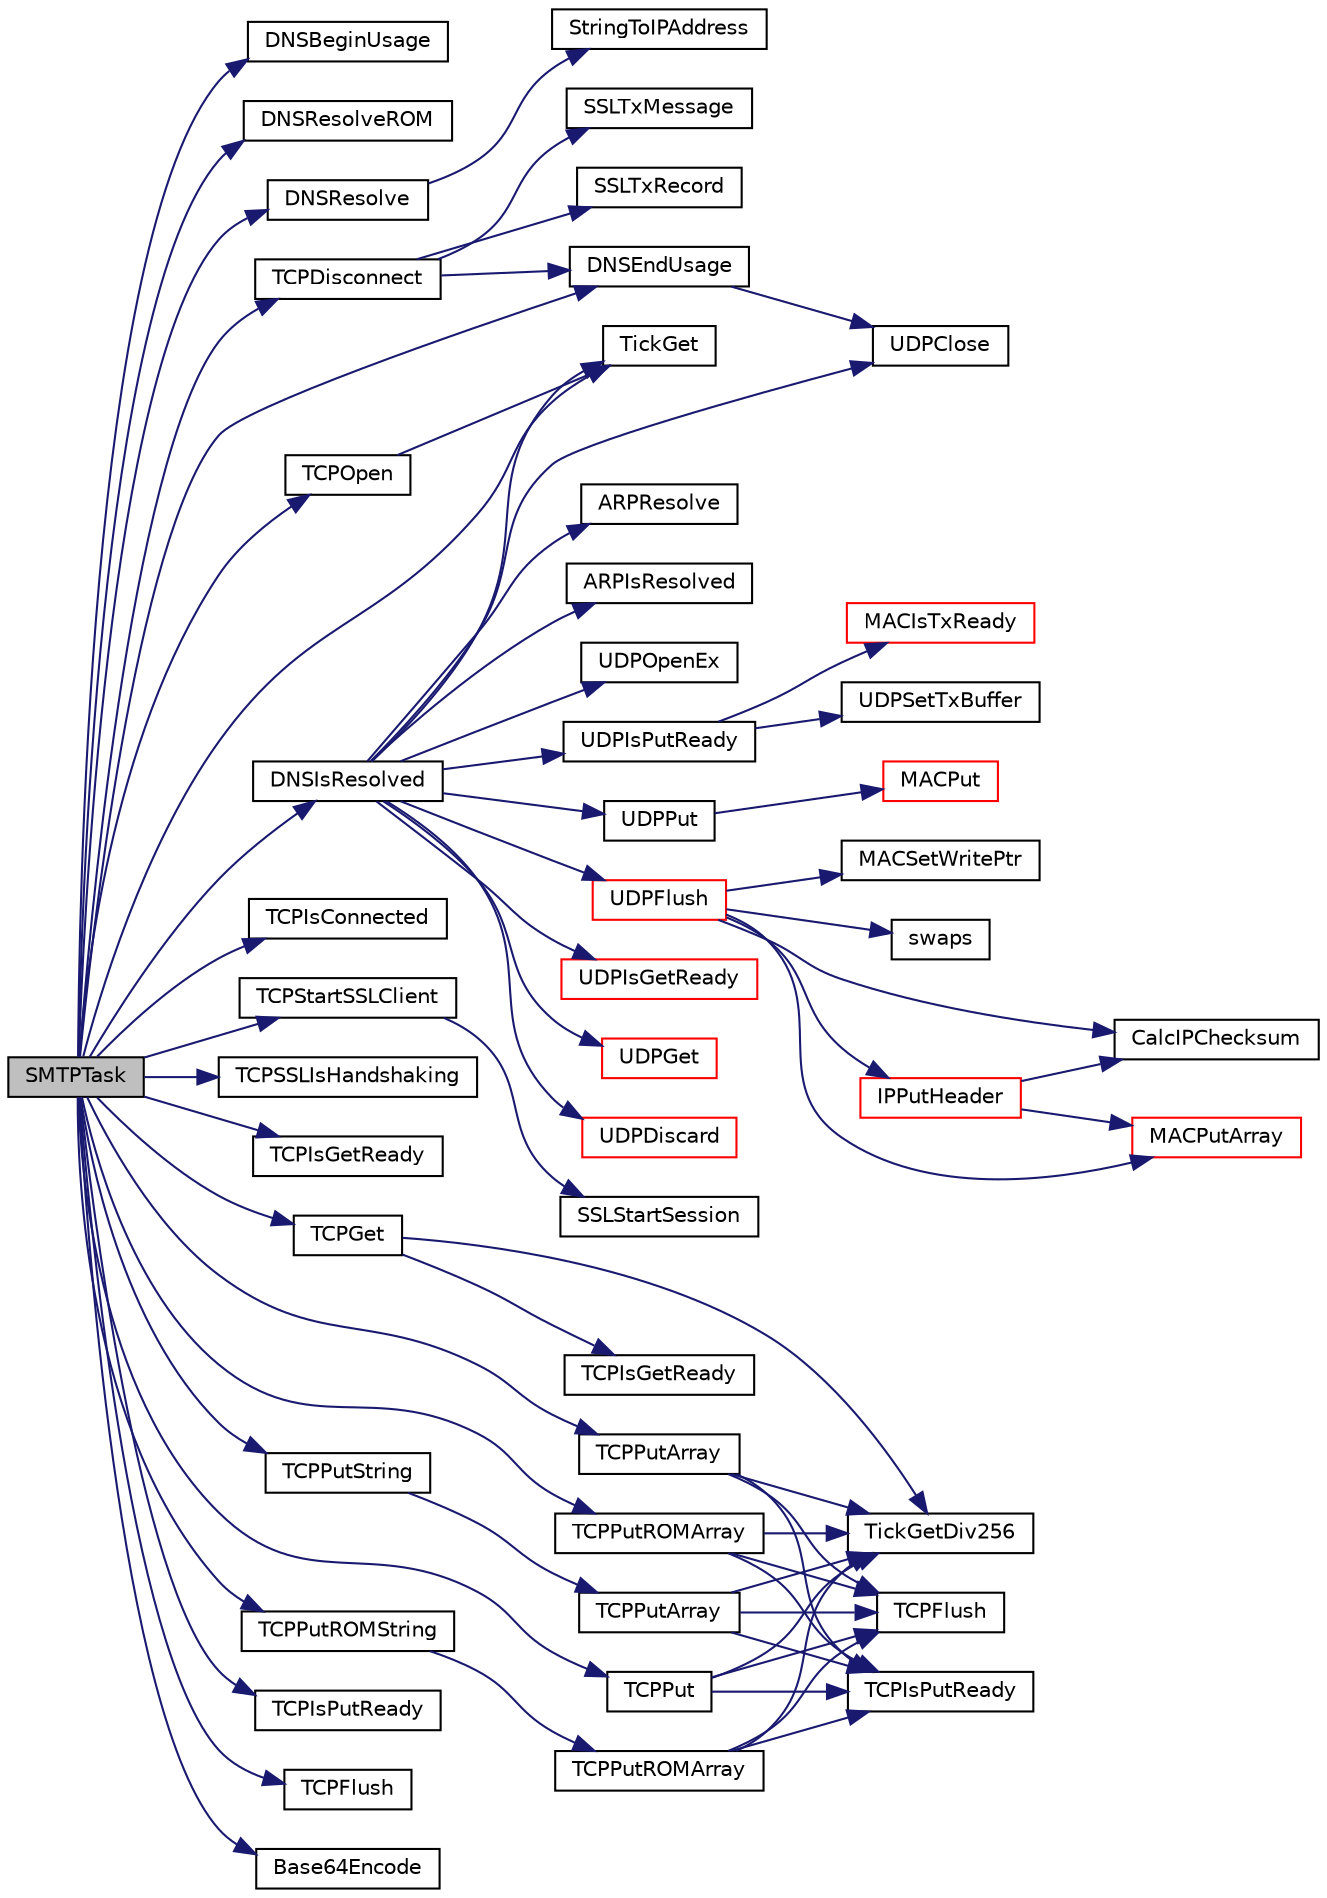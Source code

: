 digraph "SMTPTask"
{
  edge [fontname="Helvetica",fontsize="10",labelfontname="Helvetica",labelfontsize="10"];
  node [fontname="Helvetica",fontsize="10",shape=record];
  rankdir="LR";
  Node1 [label="SMTPTask",height=0.2,width=0.4,color="black", fillcolor="grey75", style="filled", fontcolor="black"];
  Node1 -> Node2 [color="midnightblue",fontsize="10",style="solid"];
  Node2 [label="DNSBeginUsage",height=0.2,width=0.4,color="black", fillcolor="white", style="filled",URL="$_d_n_s_8h.html#a6d90f550f52f1e548b4db225a844e7e3"];
  Node1 -> Node3 [color="midnightblue",fontsize="10",style="solid"];
  Node3 [label="DNSResolveROM",height=0.2,width=0.4,color="black", fillcolor="white", style="filled",URL="$_d_n_s_8h.html#af437c76bc5d24f46a06064cfaef1c84a"];
  Node1 -> Node4 [color="midnightblue",fontsize="10",style="solid"];
  Node4 [label="DNSResolve",height=0.2,width=0.4,color="black", fillcolor="white", style="filled",URL="$_d_n_s_8h.html#a86421bea342691fd5a4451ba0e114ac1"];
  Node4 -> Node5 [color="midnightblue",fontsize="10",style="solid"];
  Node5 [label="StringToIPAddress",height=0.2,width=0.4,color="black", fillcolor="white", style="filled",URL="$_helpers_8h.html#a63d18fd1e058bbb10a115a407393b619"];
  Node1 -> Node6 [color="midnightblue",fontsize="10",style="solid"];
  Node6 [label="DNSEndUsage",height=0.2,width=0.4,color="black", fillcolor="white", style="filled",URL="$_d_n_s_8h.html#a27e8ba4b66a0d78061be23911cd3a426"];
  Node6 -> Node7 [color="midnightblue",fontsize="10",style="solid"];
  Node7 [label="UDPClose",height=0.2,width=0.4,color="black", fillcolor="white", style="filled",URL="$_u_d_p_8h.html#ab324430d82f92d41aec441f45ddf7d0f"];
  Node1 -> Node8 [color="midnightblue",fontsize="10",style="solid"];
  Node8 [label="TickGet",height=0.2,width=0.4,color="black", fillcolor="white", style="filled",URL="$_tick_8h.html#a035d1d3f8afdca7abedf588ee1b20af0"];
  Node1 -> Node9 [color="midnightblue",fontsize="10",style="solid"];
  Node9 [label="DNSIsResolved",height=0.2,width=0.4,color="black", fillcolor="white", style="filled",URL="$_d_n_s_8h.html#a7568a1a127a88a9b1aa4d34abbd19b53"];
  Node9 -> Node10 [color="midnightblue",fontsize="10",style="solid"];
  Node10 [label="ARPResolve",height=0.2,width=0.4,color="black", fillcolor="white", style="filled",URL="$_a_r_p_8h.html#aa58da534afc0a0b8d9c87d7ec6a7c599"];
  Node9 -> Node8 [color="midnightblue",fontsize="10",style="solid"];
  Node9 -> Node11 [color="midnightblue",fontsize="10",style="solid"];
  Node11 [label="ARPIsResolved",height=0.2,width=0.4,color="black", fillcolor="white", style="filled",URL="$_a_r_p_8h.html#ab6db95d6f77786a0e13c0bda086c958a"];
  Node9 -> Node12 [color="midnightblue",fontsize="10",style="solid"];
  Node12 [label="UDPOpenEx",height=0.2,width=0.4,color="black", fillcolor="white", style="filled",URL="$_u_d_p_8h.html#ae5069afb0cda35b9a306dcb37f222822"];
  Node9 -> Node13 [color="midnightblue",fontsize="10",style="solid"];
  Node13 [label="UDPIsPutReady",height=0.2,width=0.4,color="black", fillcolor="white", style="filled",URL="$_u_d_p_8h.html#a8a80f5aa86eba6a6b09cb1a0eb7f01cb"];
  Node13 -> Node14 [color="midnightblue",fontsize="10",style="solid"];
  Node14 [label="MACIsTxReady",height=0.2,width=0.4,color="red", fillcolor="white", style="filled",URL="$_m_a_c_8h.html#a99937ac52db1a95f86ca59779640bcbe"];
  Node13 -> Node15 [color="midnightblue",fontsize="10",style="solid"];
  Node15 [label="UDPSetTxBuffer",height=0.2,width=0.4,color="black", fillcolor="white", style="filled",URL="$_u_d_p_8c.html#a7cf79fb1794e17d66e3e960dba97097b"];
  Node9 -> Node16 [color="midnightblue",fontsize="10",style="solid"];
  Node16 [label="UDPPut",height=0.2,width=0.4,color="black", fillcolor="white", style="filled",URL="$_u_d_p_8h.html#aa31511e0818a730f9a335d2349081d94"];
  Node16 -> Node17 [color="midnightblue",fontsize="10",style="solid"];
  Node17 [label="MACPut",height=0.2,width=0.4,color="red", fillcolor="white", style="filled",URL="$_m_a_c_8h.html#a9a1910d847af55acbfd90ef175be44b9"];
  Node9 -> Node18 [color="midnightblue",fontsize="10",style="solid"];
  Node18 [label="UDPFlush",height=0.2,width=0.4,color="red", fillcolor="white", style="filled",URL="$_u_d_p_8h.html#a6a60054cd55ad4d0e70b78f8083a39bd"];
  Node18 -> Node19 [color="midnightblue",fontsize="10",style="solid"];
  Node19 [label="swaps",height=0.2,width=0.4,color="black", fillcolor="white", style="filled",URL="$_helpers_8h.html#add09104747ab0b189bcd8137ab2458ea"];
  Node18 -> Node20 [color="midnightblue",fontsize="10",style="solid"];
  Node20 [label="CalcIPChecksum",height=0.2,width=0.4,color="black", fillcolor="white", style="filled",URL="$_helpers_8h.html#a9274752ec58a3cc6b2a9518a6e417fc3"];
  Node18 -> Node21 [color="midnightblue",fontsize="10",style="solid"];
  Node21 [label="MACSetWritePtr",height=0.2,width=0.4,color="black", fillcolor="white", style="filled",URL="$_m_a_c_8h.html#a76abcd85736be75ac9dee35b573bb90d"];
  Node18 -> Node22 [color="midnightblue",fontsize="10",style="solid"];
  Node22 [label="IPPutHeader",height=0.2,width=0.4,color="red", fillcolor="white", style="filled",URL="$_i_p_8h.html#ad3bcc7a7c328bc6435c97646a25d21f0"];
  Node22 -> Node20 [color="midnightblue",fontsize="10",style="solid"];
  Node22 -> Node23 [color="midnightblue",fontsize="10",style="solid"];
  Node23 [label="MACPutArray",height=0.2,width=0.4,color="red", fillcolor="white", style="filled",URL="$_m_a_c_8h.html#a87a779bb5e5f2c7ffc444f52d696efa2"];
  Node18 -> Node23 [color="midnightblue",fontsize="10",style="solid"];
  Node9 -> Node24 [color="midnightblue",fontsize="10",style="solid"];
  Node24 [label="UDPIsGetReady",height=0.2,width=0.4,color="red", fillcolor="white", style="filled",URL="$_u_d_p_8h.html#ae6cafd8670068265c3d9d921cd7e0675"];
  Node9 -> Node25 [color="midnightblue",fontsize="10",style="solid"];
  Node25 [label="UDPGet",height=0.2,width=0.4,color="red", fillcolor="white", style="filled",URL="$_u_d_p_8h.html#a4292b49f8ba04393a7b301123108613c"];
  Node9 -> Node26 [color="midnightblue",fontsize="10",style="solid"];
  Node26 [label="UDPDiscard",height=0.2,width=0.4,color="red", fillcolor="white", style="filled",URL="$_u_d_p_8h.html#a92198dc6ba0ef28c7ec35eefc2120a85"];
  Node9 -> Node7 [color="midnightblue",fontsize="10",style="solid"];
  Node1 -> Node27 [color="midnightblue",fontsize="10",style="solid"];
  Node27 [label="TCPOpen",height=0.2,width=0.4,color="black", fillcolor="white", style="filled",URL="$_t_c_p_8h.html#a7b763068bda0dba69136cc2f9ed88aa9"];
  Node27 -> Node8 [color="midnightblue",fontsize="10",style="solid"];
  Node1 -> Node28 [color="midnightblue",fontsize="10",style="solid"];
  Node28 [label="TCPIsConnected",height=0.2,width=0.4,color="black", fillcolor="white", style="filled",URL="$_t_c_p_8h.html#afd4cf67bce7972d9e528bc05bcabc226"];
  Node1 -> Node29 [color="midnightblue",fontsize="10",style="solid"];
  Node29 [label="TCPStartSSLClient",height=0.2,width=0.4,color="black", fillcolor="white", style="filled",URL="$_t_c_p_8h.html#aa6f006c76da3ced9d0d46f2d2537198a"];
  Node29 -> Node30 [color="midnightblue",fontsize="10",style="solid"];
  Node30 [label="SSLStartSession",height=0.2,width=0.4,color="black", fillcolor="white", style="filled",URL="$_s_s_l_8h.html#a6e3cd6655fc5dd8120ba7b51085c5ae0"];
  Node1 -> Node31 [color="midnightblue",fontsize="10",style="solid"];
  Node31 [label="TCPSSLIsHandshaking",height=0.2,width=0.4,color="black", fillcolor="white", style="filled",URL="$_t_c_p_8h.html#abe7ba29a2e4d1993e906baa1c8eee785"];
  Node1 -> Node32 [color="midnightblue",fontsize="10",style="solid"];
  Node32 [label="TCPIsGetReady",height=0.2,width=0.4,color="black", fillcolor="white", style="filled",URL="$_t_c_p_8h.html#a9fbb66288f62395d4b85180958dc3f85"];
  Node1 -> Node33 [color="midnightblue",fontsize="10",style="solid"];
  Node33 [label="TCPGet",height=0.2,width=0.4,color="black", fillcolor="white", style="filled",URL="$_t_c_p_8h.html#a6a2c177c65bf1d1a9df118ba3c927088"];
  Node33 -> Node34 [color="midnightblue",fontsize="10",style="solid"];
  Node34 [label="TCPIsGetReady",height=0.2,width=0.4,color="black", fillcolor="white", style="filled",URL="$_t_c_p_8c.html#a9fbb66288f62395d4b85180958dc3f85"];
  Node33 -> Node35 [color="midnightblue",fontsize="10",style="solid"];
  Node35 [label="TickGetDiv256",height=0.2,width=0.4,color="black", fillcolor="white", style="filled",URL="$_tick_8h.html#a8f71f847e48f802c831fb86c7fb8326a"];
  Node1 -> Node36 [color="midnightblue",fontsize="10",style="solid"];
  Node36 [label="TCPIsPutReady",height=0.2,width=0.4,color="black", fillcolor="white", style="filled",URL="$_t_c_p_8h.html#a10e1123d9bd8d1d94a6b9e10c2e8176c"];
  Node1 -> Node37 [color="midnightblue",fontsize="10",style="solid"];
  Node37 [label="TCPPutROMString",height=0.2,width=0.4,color="black", fillcolor="white", style="filled",URL="$_t_c_p_8h.html#acd403ab0bd5ee4808c8fe86213b1192f"];
  Node37 -> Node38 [color="midnightblue",fontsize="10",style="solid"];
  Node38 [label="TCPPutROMArray",height=0.2,width=0.4,color="black", fillcolor="white", style="filled",URL="$_t_c_p_8c.html#a78d22c72df366276a2ed1908e2337093"];
  Node38 -> Node39 [color="midnightblue",fontsize="10",style="solid"];
  Node39 [label="TCPIsPutReady",height=0.2,width=0.4,color="black", fillcolor="white", style="filled",URL="$_t_c_p_8c.html#a10e1123d9bd8d1d94a6b9e10c2e8176c"];
  Node38 -> Node40 [color="midnightblue",fontsize="10",style="solid"];
  Node40 [label="TCPFlush",height=0.2,width=0.4,color="black", fillcolor="white", style="filled",URL="$_t_c_p_8c.html#a01c3ec541c50e1d0422f8b6e26e8a25b"];
  Node38 -> Node35 [color="midnightblue",fontsize="10",style="solid"];
  Node1 -> Node41 [color="midnightblue",fontsize="10",style="solid"];
  Node41 [label="TCPFlush",height=0.2,width=0.4,color="black", fillcolor="white", style="filled",URL="$_t_c_p_8h.html#a01c3ec541c50e1d0422f8b6e26e8a25b"];
  Node1 -> Node42 [color="midnightblue",fontsize="10",style="solid"];
  Node42 [label="Base64Encode",height=0.2,width=0.4,color="black", fillcolor="white", style="filled",URL="$_helpers_8h.html#a169466750a3d507f735dc7a9a42091e0"];
  Node1 -> Node43 [color="midnightblue",fontsize="10",style="solid"];
  Node43 [label="TCPPutArray",height=0.2,width=0.4,color="black", fillcolor="white", style="filled",URL="$_t_c_p_8h.html#a4a136ac435439c2ec4eddf4b547f29c6"];
  Node43 -> Node39 [color="midnightblue",fontsize="10",style="solid"];
  Node43 -> Node40 [color="midnightblue",fontsize="10",style="solid"];
  Node43 -> Node35 [color="midnightblue",fontsize="10",style="solid"];
  Node1 -> Node44 [color="midnightblue",fontsize="10",style="solid"];
  Node44 [label="TCPPutROMArray",height=0.2,width=0.4,color="black", fillcolor="white", style="filled",URL="$_t_c_p_8h.html#a56d29129d5f928c803edbf34fdc31d01"];
  Node44 -> Node39 [color="midnightblue",fontsize="10",style="solid"];
  Node44 -> Node40 [color="midnightblue",fontsize="10",style="solid"];
  Node44 -> Node35 [color="midnightblue",fontsize="10",style="solid"];
  Node1 -> Node45 [color="midnightblue",fontsize="10",style="solid"];
  Node45 [label="TCPPutString",height=0.2,width=0.4,color="black", fillcolor="white", style="filled",URL="$_t_c_p_8h.html#a5d7346fc0457f4ccec99236c8e49e91d"];
  Node45 -> Node46 [color="midnightblue",fontsize="10",style="solid"];
  Node46 [label="TCPPutArray",height=0.2,width=0.4,color="black", fillcolor="white", style="filled",URL="$_t_c_p_8c.html#af1873020d1122b2f2c79e8c2f590fe19"];
  Node46 -> Node39 [color="midnightblue",fontsize="10",style="solid"];
  Node46 -> Node40 [color="midnightblue",fontsize="10",style="solid"];
  Node46 -> Node35 [color="midnightblue",fontsize="10",style="solid"];
  Node1 -> Node47 [color="midnightblue",fontsize="10",style="solid"];
  Node47 [label="TCPPut",height=0.2,width=0.4,color="black", fillcolor="white", style="filled",URL="$_t_c_p_8h.html#a154886bc2d25d87f4ea5446ffd54d858"];
  Node47 -> Node39 [color="midnightblue",fontsize="10",style="solid"];
  Node47 -> Node40 [color="midnightblue",fontsize="10",style="solid"];
  Node47 -> Node35 [color="midnightblue",fontsize="10",style="solid"];
  Node1 -> Node48 [color="midnightblue",fontsize="10",style="solid"];
  Node48 [label="TCPDisconnect",height=0.2,width=0.4,color="black", fillcolor="white", style="filled",URL="$_t_c_p_8h.html#aacb150778e6f5cf748b05b0e0568f30e"];
  Node48 -> Node6 [color="midnightblue",fontsize="10",style="solid"];
  Node48 -> Node49 [color="midnightblue",fontsize="10",style="solid"];
  Node49 [label="SSLTxRecord",height=0.2,width=0.4,color="black", fillcolor="white", style="filled",URL="$_s_s_l_8h.html#a1cef416e587e77f9aeda9fbe53edf3ed"];
  Node48 -> Node50 [color="midnightblue",fontsize="10",style="solid"];
  Node50 [label="SSLTxMessage",height=0.2,width=0.4,color="black", fillcolor="white", style="filled",URL="$_s_s_l_8h.html#ae047f0c0ce6b7f6cdc5fe8098bfef8ee"];
}
